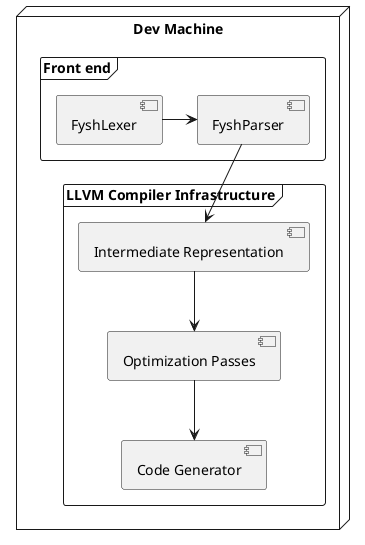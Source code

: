 @startuml
node "Dev Machine" {
  frame "Front end" as FE {
    [FyshLexer]
    [FyshParser]
    ' [Semantic Analyzer] as SA
  }

  frame "LLVM Compiler Infrastructure" as ME {
    [Intermediate Representation] as IR
    [Optimization Passes] as OP
    [Code Generator] as CG
  }
}

FyshLexer -right-> FyshParser
FyshParser --> IR
' FyshParser -right-> SA
' SA -down-> (IR)
IR --> (OP)
OP --> (CG)
@enduml
